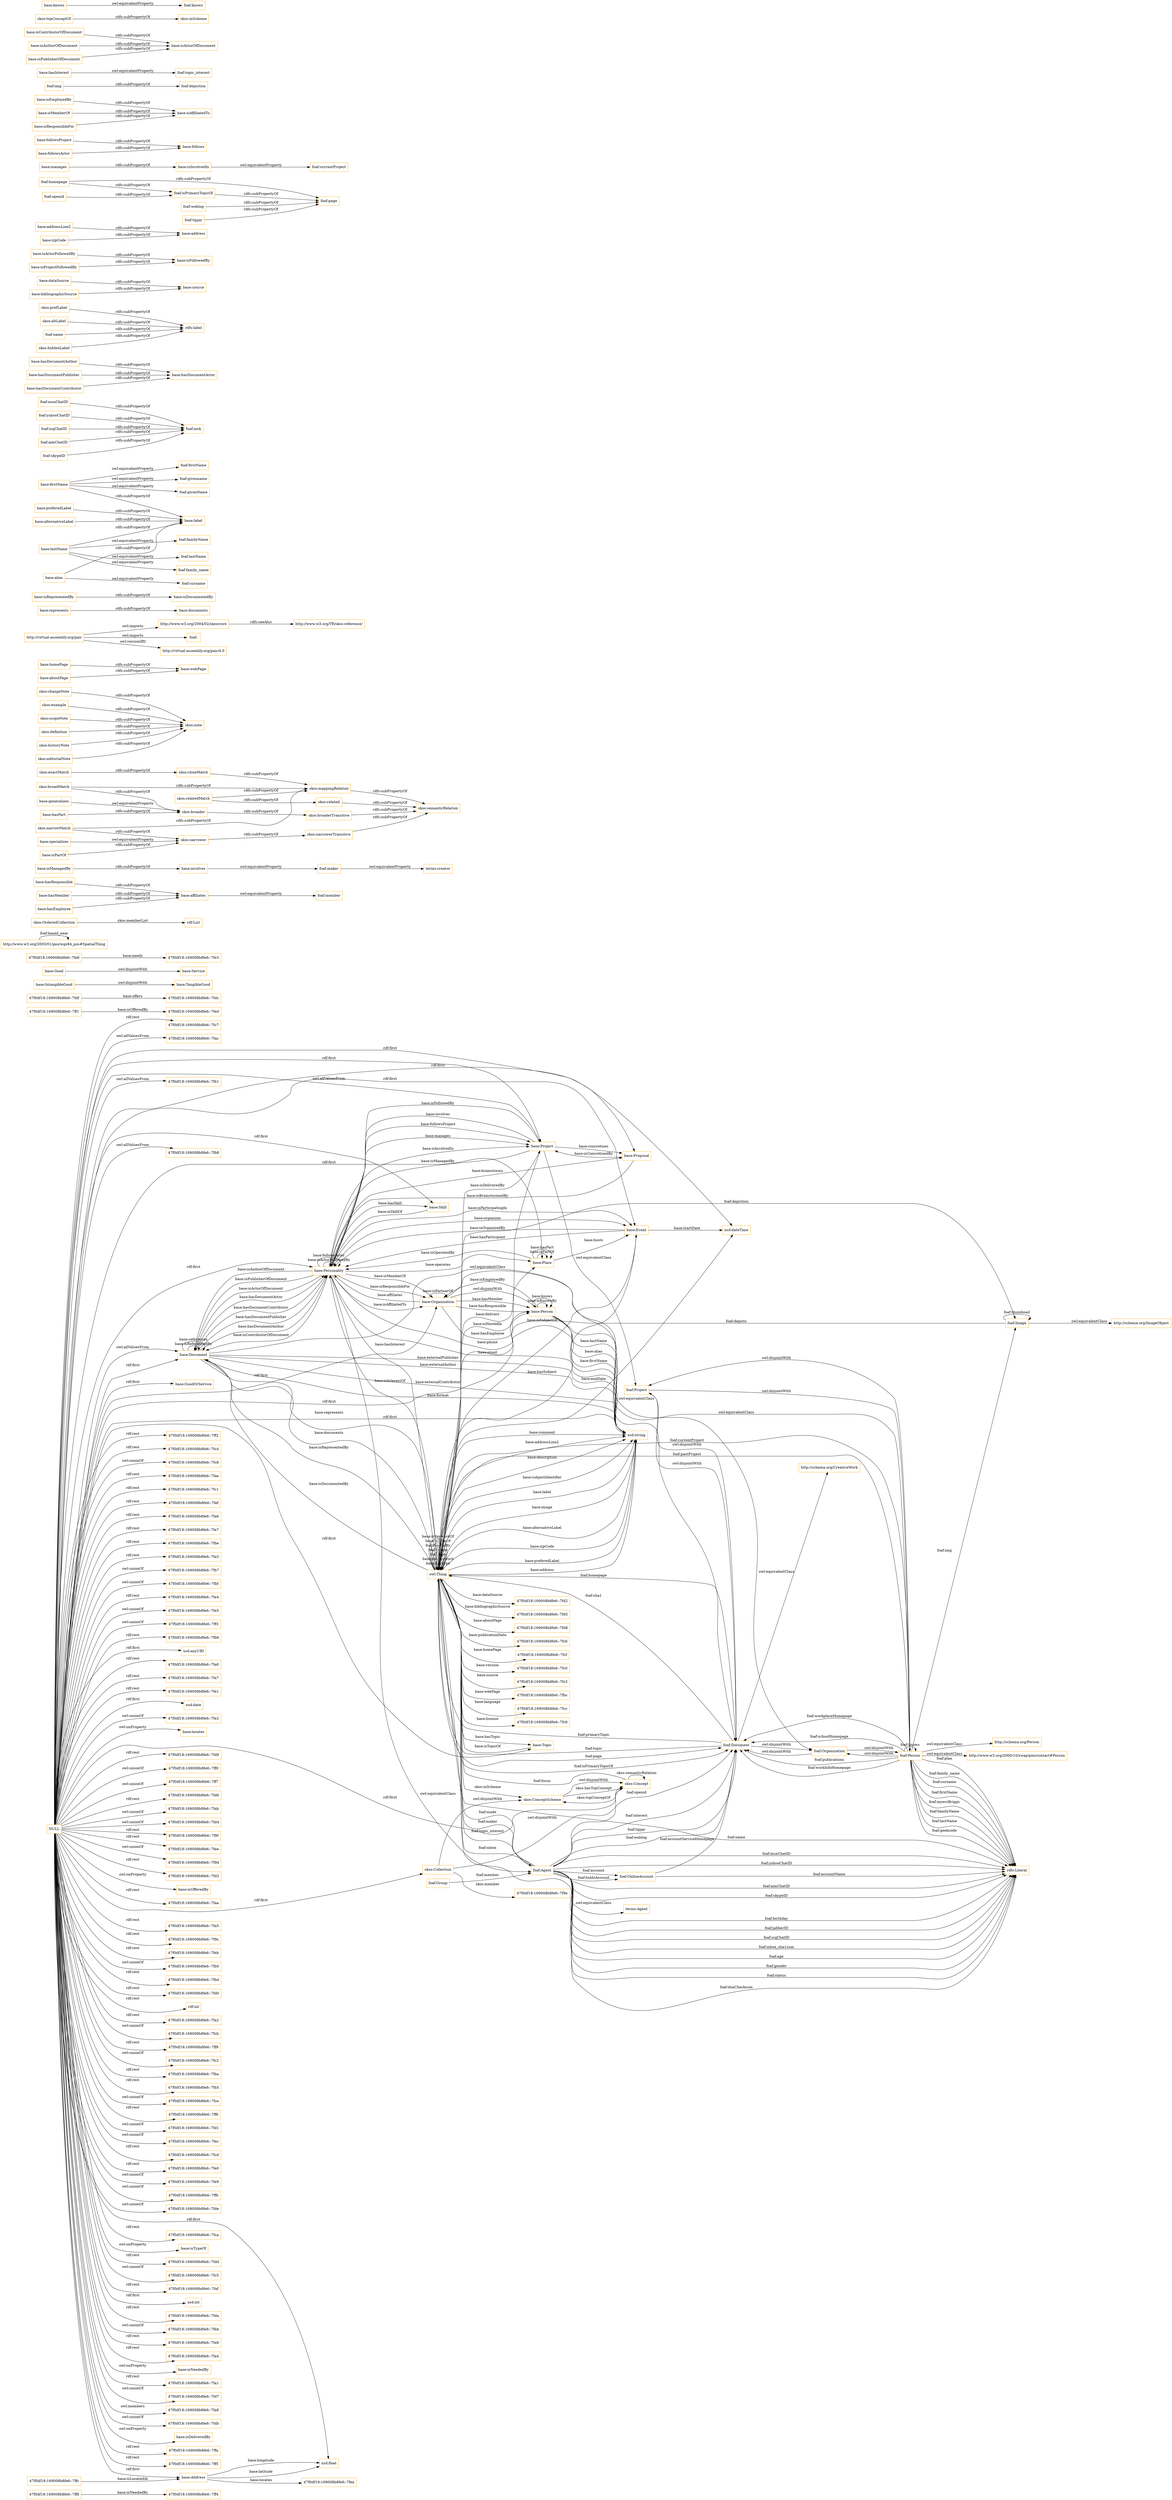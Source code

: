 digraph ar2dtool_diagram { 
rankdir=LR;
size="1501"
node [shape = rectangle, color="orange"]; "47f0df18:169008b8fe6:-7ff8" "47f0df18:169008b8fe6:-7fac" "base:Document" "47f0df18:169008b8fe6:-7ff1" "base:Project" "47f0df18:169008b8fe6:-7fdf" "47f0df18:169008b8fe6:-7fb1" "base:Proposal" "base:Personality" "base:Place" "47f0df18:169008b8fe6:-7fb8" "base:Organization" "base:Skill" "base:TangibleGood" "47f0df18:169008b8fe6:-7ffc" "47f0df18:169008b8fe6:-7ff4" "base:Address" "base:Person" "base:Good" "base:GoodOrService" "47f0df18:169008b8fe6:-7fed" "47f0df18:169008b8fe6:-7fea" "base:Service" "base:IntangibleGood" "47f0df18:169008b8fe6:-7fe3" "47f0df18:169008b8fe6:-7fe6" "47f0df18:169008b8fe6:-7fdc" "base:Event" "base:Topic" "foaf:Image" "foaf:Project" "foaf:Agent" "foaf:Document" "http://www.w3.org/2003/01/geo/wgs84_pos#SpatialThing" "foaf:OnlineAccount" "foaf:Person" "foaf:Organization" "foaf:Group" "47f0df18:169008b8fe6:-7f9e" "skos:OrderedCollection" "skos:Collection" "skos:ConceptScheme" "skos:Concept" ; /*classes style*/
	"base:hasResponsible" -> "base:affiliates" [ label = "rdfs:subPropertyOf" ];
	"base:Person" -> "foaf:Person" [ label = "owl:equivalentClass" ];
	"foaf:maker" -> "terms:creator" [ label = "owl:equivalentProperty" ];
	"skos:closeMatch" -> "skos:mappingRelation" [ label = "rdfs:subPropertyOf" ];
	"skos:changeNote" -> "skos:note" [ label = "rdfs:subPropertyOf" ];
	"base:homePage" -> "base:webPage" [ label = "rdfs:subPropertyOf" ];
	"http://www.w3.org/2004/02/skos/core" -> "http://www.w3.org/TR/skos-reference/" [ label = "rdfs:seeAlso" ];
	"skos:related" -> "skos:semanticRelation" [ label = "rdfs:subPropertyOf" ];
	"base:represents" -> "base:documents" [ label = "rdfs:subPropertyOf" ];
	"base:isRepresentedBy" -> "base:isDocumentedBy" [ label = "rdfs:subPropertyOf" ];
	"skos:example" -> "skos:note" [ label = "rdfs:subPropertyOf" ];
	"base:firstName" -> "foaf:firstName" [ label = "owl:equivalentProperty" ];
	"base:firstName" -> "foaf:givenname" [ label = "owl:equivalentProperty" ];
	"base:firstName" -> "foaf:givenName" [ label = "owl:equivalentProperty" ];
	"base:firstName" -> "base:label" [ label = "rdfs:subPropertyOf" ];
	"foaf:msnChatID" -> "foaf:nick" [ label = "rdfs:subPropertyOf" ];
	"foaf:yahooChatID" -> "foaf:nick" [ label = "rdfs:subPropertyOf" ];
	"skos:exactMatch" -> "skos:closeMatch" [ label = "rdfs:subPropertyOf" ];
	"skos:broaderTransitive" -> "skos:semanticRelation" [ label = "rdfs:subPropertyOf" ];
	"skos:narrower" -> "skos:narrowerTransitive" [ label = "rdfs:subPropertyOf" ];
	"base:hasMember" -> "base:affiliates" [ label = "rdfs:subPropertyOf" ];
	"skos:Collection" -> "skos:ConceptScheme" [ label = "owl:disjointWith" ];
	"skos:Collection" -> "skos:Concept" [ label = "owl:disjointWith" ];
	"base:hasDocumentAuthor" -> "base:hasDocumentActor" [ label = "rdfs:subPropertyOf" ];
	"base:preferedLabel" -> "base:label" [ label = "rdfs:subPropertyOf" ];
	"skos:ConceptScheme" -> "skos:Concept" [ label = "owl:disjointWith" ];
	"skos:scopeNote" -> "skos:note" [ label = "rdfs:subPropertyOf" ];
	"skos:prefLabel" -> "rdfs:label" [ label = "rdfs:subPropertyOf" ];
	"base:dataSource" -> "base:source" [ label = "rdfs:subPropertyOf" ];
	"skos:broadMatch" -> "skos:broader" [ label = "rdfs:subPropertyOf" ];
	"skos:broadMatch" -> "skos:mappingRelation" [ label = "rdfs:subPropertyOf" ];
	"foaf:Person" -> "foaf:Project" [ label = "owl:disjointWith" ];
	"foaf:Person" -> "http://schema.org/Person" [ label = "owl:equivalentClass" ];
	"foaf:Person" -> "http://www.w3.org/2000/10/swap/pim/contact#Person" [ label = "owl:equivalentClass" ];
	"foaf:Person" -> "foaf:Organization" [ label = "owl:disjointWith" ];
	"base:alternativeLabel" -> "base:label" [ label = "rdfs:subPropertyOf" ];
	"skos:narrowMatch" -> "skos:narrower" [ label = "rdfs:subPropertyOf" ];
	"skos:narrowMatch" -> "skos:mappingRelation" [ label = "rdfs:subPropertyOf" ];
	"base:isActorFollowedBy" -> "base:isFollowedBy" [ label = "rdfs:subPropertyOf" ];
	"base:Good" -> "base:Service" [ label = "owl:disjointWith" ];
	"skos:narrowerTransitive" -> "skos:semanticRelation" [ label = "rdfs:subPropertyOf" ];
	"skos:altLabel" -> "rdfs:label" [ label = "rdfs:subPropertyOf" ];
	"foaf:icqChatID" -> "foaf:nick" [ label = "rdfs:subPropertyOf" ];
	"foaf:name" -> "rdfs:label" [ label = "rdfs:subPropertyOf" ];
	"foaf:Project" -> "foaf:Document" [ label = "owl:disjointWith" ];
	"foaf:Project" -> "foaf:Person" [ label = "owl:disjointWith" ];
	"base:addressLine2" -> "base:address" [ label = "rdfs:subPropertyOf" ];
	"skos:hiddenLabel" -> "rdfs:label" [ label = "rdfs:subPropertyOf" ];
	"base:specializes" -> "skos:narrower" [ label = "owl:equivalentProperty" ];
	"foaf:homepage" -> "foaf:page" [ label = "rdfs:subPropertyOf" ];
	"foaf:homepage" -> "foaf:isPrimaryTopicOf" [ label = "rdfs:subPropertyOf" ];
	"foaf:weblog" -> "foaf:page" [ label = "rdfs:subPropertyOf" ];
	"base:Organization" -> "base:Person" [ label = "owl:disjointWith" ];
	"base:Organization" -> "foaf:Organization" [ label = "owl:equivalentClass" ];
	"base:isInvolvedIn" -> "foaf:currentProject" [ label = "owl:equivalentProperty" ];
	"foaf:Image" -> "http://schema.org/ImageObject" [ label = "owl:equivalentClass" ];
	"base:isProjectFollowedBy" -> "base:isFollowedBy" [ label = "rdfs:subPropertyOf" ];
	"foaf:isPrimaryTopicOf" -> "foaf:page" [ label = "rdfs:subPropertyOf" ];
	"base:hasPart" -> "skos:broader" [ label = "rdfs:subPropertyOf" ];
	"foaf:Document" -> "foaf:Project" [ label = "owl:disjointWith" ];
	"foaf:Document" -> "foaf:Organization" [ label = "owl:disjointWith" ];
	"foaf:Document" -> "http://schema.org/CreativeWork" [ label = "owl:equivalentClass" ];
	"base:affiliates" -> "foaf:member" [ label = "owl:equivalentProperty" ];
	"base:Document" -> "foaf:Document" [ label = "owl:equivalentClass" ];
	"base:followsProject" -> "base:follows" [ label = "rdfs:subPropertyOf" ];
	"base:lastName" -> "base:label" [ label = "rdfs:subPropertyOf" ];
	"base:lastName" -> "foaf:familyName" [ label = "owl:equivalentProperty" ];
	"base:lastName" -> "foaf:lastName" [ label = "owl:equivalentProperty" ];
	"base:lastName" -> "foaf:family_name" [ label = "owl:equivalentProperty" ];
	"base:IntangibleGood" -> "base:TangibleGood" [ label = "owl:disjointWith" ];
	"foaf:aimChatID" -> "foaf:nick" [ label = "rdfs:subPropertyOf" ];
	"base:isEmployedBy" -> "base:isAffiliatedTo" [ label = "rdfs:subPropertyOf" ];
	"foaf:openid" -> "foaf:isPrimaryTopicOf" [ label = "rdfs:subPropertyOf" ];
	"base:zipCode" -> "base:address" [ label = "rdfs:subPropertyOf" ];
	"base:involves" -> "foaf:maker" [ label = "owl:equivalentProperty" ];
	"base:alias" -> "base:label" [ label = "rdfs:subPropertyOf" ];
	"base:alias" -> "foaf:surname" [ label = "owl:equivalentProperty" ];
	"base:bibliographicSource" -> "base:source" [ label = "rdfs:subPropertyOf" ];
	"base:followsActor" -> "base:follows" [ label = "rdfs:subPropertyOf" ];
	"base:manages" -> "base:isInvolvedIn" [ label = "rdfs:subPropertyOf" ];
	"foaf:Agent" -> "terms:Agent" [ label = "owl:equivalentClass" ];
	"base:Project" -> "foaf:Project" [ label = "owl:equivalentClass" ];
	"skos:definition" -> "skos:note" [ label = "rdfs:subPropertyOf" ];
	"skos:historyNote" -> "skos:note" [ label = "rdfs:subPropertyOf" ];
	"foaf:Organization" -> "foaf:Document" [ label = "owl:disjointWith" ];
	"foaf:Organization" -> "foaf:Person" [ label = "owl:disjointWith" ];
	"base:isMemberOf" -> "base:isAffiliatedTo" [ label = "rdfs:subPropertyOf" ];
	"base:aboutPage" -> "base:webPage" [ label = "rdfs:subPropertyOf" ];
	"foaf:img" -> "foaf:depiction" [ label = "rdfs:subPropertyOf" ];
	"foaf:skypeID" -> "foaf:nick" [ label = "rdfs:subPropertyOf" ];
	"NULL" -> "47f0df18:169008b8fe6:-7ff2" [ label = "rdf:rest" ];
	"NULL" -> "47f0df18:169008b8fe6:-7fc4" [ label = "rdf:rest" ];
	"NULL" -> "47f0df18:169008b8fe6:-7fc8" [ label = "owl:unionOf" ];
	"NULL" -> "base:Proposal" [ label = "rdf:first" ];
	"NULL" -> "47f0df18:169008b8fe6:-7fb1" [ label = "owl:allValuesFrom" ];
	"NULL" -> "47f0df18:169008b8fe6:-7fae" [ label = "rdf:rest" ];
	"NULL" -> "47f0df18:169008b8fe6:-7fc1" [ label = "rdf:rest" ];
	"NULL" -> "skos:Concept" [ label = "rdf:first" ];
	"NULL" -> "47f0df18:169008b8fe6:-7fef" [ label = "rdf:rest" ];
	"NULL" -> "47f0df18:169008b8fe6:-7fa6" [ label = "rdf:rest" ];
	"NULL" -> "base:Personality" [ label = "rdf:first" ];
	"NULL" -> "47f0df18:169008b8fe6:-7fe7" [ label = "rdf:rest" ];
	"NULL" -> "base:Address" [ label = "rdf:first" ];
	"NULL" -> "47f0df18:169008b8fe6:-7fbe" [ label = "rdf:rest" ];
	"NULL" -> "base:GoodOrService" [ label = "rdf:first" ];
	"NULL" -> "base:Document" [ label = "rdf:first" ];
	"NULL" -> "47f0df18:169008b8fe6:-7fa3" [ label = "rdf:rest" ];
	"NULL" -> "47f0df18:169008b8fe6:-7fb7" [ label = "owl:unionOf" ];
	"NULL" -> "47f0df18:169008b8fe6:-7fbf" [ label = "owl:unionOf" ];
	"NULL" -> "47f0df18:169008b8fe6:-7fe4" [ label = "rdf:rest" ];
	"NULL" -> "47f0df18:169008b8fe6:-7fe5" [ label = "owl:unionOf" ];
	"NULL" -> "47f0df18:169008b8fe6:-7ff3" [ label = "owl:unionOf" ];
	"NULL" -> "47f0df18:169008b8fe6:-7fb6" [ label = "rdf:rest" ];
	"NULL" -> "xsd:anyURI" [ label = "rdf:first" ];
	"NULL" -> "47f0df18:169008b8fe6:-7fa0" [ label = "rdf:rest" ];
	"NULL" -> "47f0df18:169008b8fe6:-7fa7" [ label = "rdf:rest" ];
	"NULL" -> "47f0df18:169008b8fe6:-7fe1" [ label = "rdf:rest" ];
	"NULL" -> "47f0df18:169008b8fe6:-7fac" [ label = "owl:allValuesFrom" ];
	"NULL" -> "xsd:date" [ label = "rdf:first" ];
	"NULL" -> "47f0df18:169008b8fe6:-7fe2" [ label = "owl:unionOf" ];
	"NULL" -> "base:locates" [ label = "owl:onProperty" ];
	"NULL" -> "xsd:string" [ label = "rdf:first" ];
	"NULL" -> "base:Organization" [ label = "rdf:first" ];
	"NULL" -> "47f0df18:169008b8fe6:-7fd9" [ label = "rdf:rest" ];
	"NULL" -> "base:Topic" [ label = "rdf:first" ];
	"NULL" -> "47f0df18:169008b8fe6:-7ff0" [ label = "owl:unionOf" ];
	"NULL" -> "47f0df18:169008b8fe6:-7ff7" [ label = "owl:unionOf" ];
	"NULL" -> "47f0df18:169008b8fe6:-7fd6" [ label = "rdf:rest" ];
	"NULL" -> "47f0df18:169008b8fe6:-7fab" [ label = "owl:unionOf" ];
	"NULL" -> "47f0df18:169008b8fe6:-7fd4" [ label = "owl:unionOf" ];
	"NULL" -> "47f0df18:169008b8fe6:-7f9f" [ label = "rdf:rest" ];
	"NULL" -> "47f0df18:169008b8fe6:-7fee" [ label = "rdf:rest" ];
	"NULL" -> "47f0df18:169008b8fe6:-7f9d" [ label = "owl:unionOf" ];
	"NULL" -> "47f0df18:169008b8fe6:-7fd3" [ label = "rdf:rest" ];
	"NULL" -> "base:isOfferedBy" [ label = "owl:onProperty" ];
	"NULL" -> "47f0df18:169008b8fe6:-7faa" [ label = "rdf:rest" ];
	"NULL" -> "47f0df18:169008b8fe6:-7fa5" [ label = "rdf:rest" ];
	"NULL" -> "47f0df18:169008b8fe6:-7f9c" [ label = "rdf:rest" ];
	"NULL" -> "47f0df18:169008b8fe6:-7feb" [ label = "rdf:rest" ];
	"NULL" -> "47f0df18:169008b8fe6:-7fb0" [ label = "owl:unionOf" ];
	"NULL" -> "47f0df18:169008b8fe6:-7fbd" [ label = "rdf:rest" ];
	"NULL" -> "47f0df18:169008b8fe6:-7fd0" [ label = "rdf:rest" ];
	"NULL" -> "rdf:nil" [ label = "rdf:rest" ];
	"NULL" -> "47f0df18:169008b8fe6:-7fa2" [ label = "rdf:rest" ];
	"NULL" -> "47f0df18:169008b8fe6:-7fcb" [ label = "owl:unionOf" ];
	"NULL" -> "47f0df18:169008b8fe6:-7ff9" [ label = "rdf:rest" ];
	"NULL" -> "47f0df18:169008b8fe6:-7fc2" [ label = "owl:unionOf" ];
	"NULL" -> "47f0df18:169008b8fe6:-7fba" [ label = "rdf:rest" ];
	"NULL" -> "47f0df18:169008b8fe6:-7fb5" [ label = "rdf:rest" ];
	"NULL" -> "47f0df18:169008b8fe6:-7fce" [ label = "owl:unionOf" ];
	"NULL" -> "47f0df18:169008b8fe6:-7ff6" [ label = "rdf:rest" ];
	"NULL" -> "47f0df18:169008b8fe6:-7fd1" [ label = "owl:unionOf" ];
	"NULL" -> "47f0df18:169008b8fe6:-7fec" [ label = "owl:unionOf" ];
	"NULL" -> "47f0df18:169008b8fe6:-7fcd" [ label = "rdf:rest" ];
	"NULL" -> "47f0df18:169008b8fe6:-7fe0" [ label = "rdf:rest" ];
	"NULL" -> "47f0df18:169008b8fe6:-7fe9" [ label = "owl:unionOf" ];
	"NULL" -> "xsd:float" [ label = "rdf:first" ];
	"NULL" -> "47f0df18:169008b8fe6:-7ffb" [ label = "owl:unionOf" ];
	"NULL" -> "47f0df18:169008b8fe6:-7fde" [ label = "owl:unionOf" ];
	"NULL" -> "xsd:dateTime" [ label = "rdf:first" ];
	"NULL" -> "47f0df18:169008b8fe6:-7fca" [ label = "rdf:rest" ];
	"NULL" -> "base:isTypeOf" [ label = "owl:onProperty" ];
	"NULL" -> "47f0df18:169008b8fe6:-7fdd" [ label = "rdf:rest" ];
	"NULL" -> "47f0df18:169008b8fe6:-7fc5" [ label = "owl:unionOf" ];
	"NULL" -> "base:Place" [ label = "rdf:first" ];
	"NULL" -> "47f0df18:169008b8fe6:-7faf" [ label = "rdf:rest" ];
	"NULL" -> "xsd:int" [ label = "rdf:first" ];
	"NULL" -> "47f0df18:169008b8fe6:-7fda" [ label = "rdf:rest" ];
	"NULL" -> "47f0df18:169008b8fe6:-7fbb" [ label = "owl:unionOf" ];
	"NULL" -> "47f0df18:169008b8fe6:-7fe8" [ label = "rdf:rest" ];
	"NULL" -> "base:Person" [ label = "rdf:first" ];
	"NULL" -> "47f0df18:169008b8fe6:-7fa4" [ label = "rdf:rest" ];
	"NULL" -> "base:isNeededBy" [ label = "owl:onProperty" ];
	"NULL" -> "base:Project" [ label = "rdf:first" ];
	"NULL" -> "base:Skill" [ label = "rdf:first" ];
	"NULL" -> "47f0df18:169008b8fe6:-7fa1" [ label = "rdf:rest" ];
	"NULL" -> "47f0df18:169008b8fe6:-7fd7" [ label = "owl:unionOf" ];
	"NULL" -> "47f0df18:169008b8fe6:-7fb8" [ label = "owl:allValuesFrom" ];
	"NULL" -> "base:Document" [ label = "owl:allValuesFrom" ];
	"NULL" -> "base:Event" [ label = "rdf:first" ];
	"NULL" -> "47f0df18:169008b8fe6:-7fa8" [ label = "owl:members" ];
	"NULL" -> "47f0df18:169008b8fe6:-7fdb" [ label = "owl:unionOf" ];
	"NULL" -> "base:isDeliveredBy" [ label = "owl:onProperty" ];
	"NULL" -> "47f0df18:169008b8fe6:-7ffa" [ label = "rdf:rest" ];
	"NULL" -> "47f0df18:169008b8fe6:-7ff5" [ label = "rdf:rest" ];
	"NULL" -> "47f0df18:169008b8fe6:-7fc7" [ label = "rdf:rest" ];
	"NULL" -> "skos:Collection" [ label = "rdf:first" ];
	"NULL" -> "base:Project" [ label = "owl:allValuesFrom" ];
	"base:generalizes" -> "skos:broader" [ label = "owl:equivalentProperty" ];
	"base:hasInterest" -> "foaf:topic_interest" [ label = "owl:equivalentProperty" ];
	"base:Personality" -> "foaf:Agent" [ label = "owl:equivalentClass" ];
	"base:isContributorOfDocument" -> "base:isActorOfDocument" [ label = "rdfs:subPropertyOf" ];
	"base:hasDocumentPublisher" -> "base:hasDocumentActor" [ label = "rdfs:subPropertyOf" ];
	"skos:topConceptOf" -> "skos:inScheme" [ label = "rdfs:subPropertyOf" ];
	"base:isResponsibleFor" -> "base:isAffiliatedTo" [ label = "rdfs:subPropertyOf" ];
	"base:isManagedBy" -> "base:involves" [ label = "rdfs:subPropertyOf" ];
	"http://virtual-assembly.org/pair" -> "foaf:" [ label = "owl:imports" ];
	"http://virtual-assembly.org/pair" -> "http://www.w3.org/2004/02/skos/core" [ label = "owl:imports" ];
	"http://virtual-assembly.org/pair" -> "http://virtual-assembly.org/pair/4.0" [ label = "owl:versionIRI" ];
	"base:isAuthorOfDocument" -> "base:isActorOfDocument" [ label = "rdfs:subPropertyOf" ];
	"base:hasDocumentContributor" -> "base:hasDocumentActor" [ label = "rdfs:subPropertyOf" ];
	"skos:relatedMatch" -> "skos:related" [ label = "rdfs:subPropertyOf" ];
	"skos:relatedMatch" -> "skos:mappingRelation" [ label = "rdfs:subPropertyOf" ];
	"skos:broader" -> "skos:broaderTransitive" [ label = "rdfs:subPropertyOf" ];
	"base:hasEmployee" -> "base:affiliates" [ label = "rdfs:subPropertyOf" ];
	"skos:mappingRelation" -> "skos:semanticRelation" [ label = "rdfs:subPropertyOf" ];
	"skos:editorialNote" -> "skos:note" [ label = "rdfs:subPropertyOf" ];
	"base:isPartOf" -> "skos:narrower" [ label = "rdfs:subPropertyOf" ];
	"base:knows" -> "foaf:knows" [ label = "owl:equivalentProperty" ];
	"base:isPublisherOfDocument" -> "base:isActorOfDocument" [ label = "rdfs:subPropertyOf" ];
	"foaf:tipjar" -> "foaf:page" [ label = "rdfs:subPropertyOf" ];
	"owl:Thing" -> "rdfs:Literal" [ label = "foaf:name" ];
	"base:Personality" -> "base:Skill" [ label = "base:hasSkill" ];
	"owl:Thing" -> "foaf:Document" [ label = "foaf:page" ];
	"owl:Thing" -> "xsd:string" [ label = "base:alternativeLabel" ];
	"owl:Thing" -> "base:Personality" [ label = "base:isInterestOf" ];
	"foaf:Agent" -> "foaf:Document" [ label = "foaf:openid" ];
	"base:Person" -> "base:Person" [ label = "base:isKnownBy" ];
	"owl:Thing" -> "base:Event" [ label = "base:isSubjectOf" ];
	"owl:Thing" -> "rdfs:Literal" [ label = "foaf:dnaChecksum" ];
	"base:Proposal" -> "base:Project" [ label = "base:isConcretizedBy" ];
	"owl:Thing" -> "47f0df18:169008b8fe6:-7fd2" [ label = "base:dataSource" ];
	"owl:Thing" -> "xsd:string" [ label = "base:zipCode" ];
	"foaf:Person" -> "owl:Thing" [ label = "foaf:pastProject" ];
	"47f0df18:169008b8fe6:-7ff1" -> "47f0df18:169008b8fe6:-7fed" [ label = "base:isOfferedBy" ];
	"owl:Thing" -> "47f0df18:169008b8fe6:-7fd5" [ label = "base:bibliographicSource" ];
	"foaf:Person" -> "rdfs:Literal" [ label = "foaf:surname" ];
	"foaf:Person" -> "rdfs:Literal" [ label = "foaf:firstName" ];
	"base:Project" -> "base:Personality" [ label = "base:isManagedBy" ];
	"base:Project" -> "base:Proposal" [ label = "base:concretizes" ];
	"base:Person" -> "xsd:string" [ label = "base:lastName" ];
	"foaf:Agent" -> "owl:Thing" [ label = "foaf:topic_interest" ];
	"owl:Thing" -> "owl:Thing" [ label = "base:hasType" ];
	"owl:Thing" -> "xsd:string" [ label = "base:preferedLabel" ];
	"base:Document" -> "owl:Thing" [ label = "base:represents" ];
	"base:Personality" -> "base:Organization" [ label = "base:isAffiliatedTo" ];
	"base:Personality" -> "owl:Thing" [ label = "base:hasInterest" ];
	"owl:Thing" -> "47f0df18:169008b8fe6:-7fd8" [ label = "base:aboutPage" ];
	"http://www.w3.org/2003/01/geo/wgs84_pos#SpatialThing" -> "http://www.w3.org/2003/01/geo/wgs84_pos#SpatialThing" [ label = "foaf:based_near" ];
	"owl:Thing" -> "xsd:string" [ label = "base:address" ];
	"foaf:Agent" -> "foaf:OnlineAccount" [ label = "foaf:account" ];
	"base:Personality" -> "base:Event" [ label = "base:isParticipatingIn" ];
	"foaf:Agent" -> "rdfs:Literal" [ label = "foaf:gender" ];
	"base:Person" -> "base:Organization" [ label = "base:isEmployedBy" ];
	"base:Document" -> "base:Personality" [ label = "base:hasDocumentActor" ];
	"foaf:Agent" -> "rdfs:Literal" [ label = "foaf:status" ];
	"owl:Thing" -> "xsd:string" [ label = "base:comment" ];
	"owl:Thing" -> "foaf:Document" [ label = "foaf:homepage" ];
	"base:Place" -> "base:Place" [ label = "base:isPartOf" ];
	"owl:Thing" -> "47f0df18:169008b8fe6:-7fc6" [ label = "base:publicationDate" ];
	"foaf:Agent" -> "foaf:Document" [ label = "foaf:interest" ];
	"base:Place" -> "base:Event" [ label = "base:hosts" ];
	"47f0df18:169008b8fe6:-7fe6" -> "47f0df18:169008b8fe6:-7fe3" [ label = "base:needs" ];
	"owl:Thing" -> "owl:Thing" [ label = "base:hasKeyword" ];
	"foaf:Agent" -> "rdfs:Literal" [ label = "foaf:msnChatID" ];
	"base:Project" -> "owl:Thing" [ label = "base:delivers" ];
	"base:Personality" -> "base:Organization" [ label = "base:isMemberOf" ];
	"owl:Thing" -> "foaf:Agent" [ label = "foaf:maker" ];
	"skos:ConceptScheme" -> "skos:Concept" [ label = "skos:hasTopConcept" ];
	"foaf:Agent" -> "rdfs:Literal" [ label = "foaf:yahooChatID" ];
	"foaf:OnlineAccount" -> "foaf:Document" [ label = "foaf:accountServiceHomepage" ];
	"foaf:Person" -> "rdfs:Literal" [ label = "foaf:myersBriggs" ];
	"foaf:Person" -> "rdfs:Literal" [ label = "foaf:familyName" ];
	"base:Document" -> "xsd:string" [ label = "base:externalPublisher" ];
	"base:Person" -> "xsd:string" [ label = "base:alias" ];
	"foaf:Group" -> "foaf:Agent" [ label = "foaf:member" ];
	"foaf:Person" -> "foaf:Person" [ label = "foaf:knows" ];
	"owl:Thing" -> "owl:Thing" [ label = "foaf:logo" ];
	"base:Project" -> "base:Personality" [ label = "base:isFollowedBy" ];
	"foaf:Agent" -> "rdfs:Literal" [ label = "foaf:aimChatID" ];
	"skos:Concept" -> "skos:ConceptScheme" [ label = "skos:topConceptOf" ];
	"base:Organization" -> "base:Person" [ label = "base:hasMember" ];
	"owl:Thing" -> "owl:Thing" [ label = "foaf:theme" ];
	"skos:Collection" -> "47f0df18:169008b8fe6:-7f9e" [ label = "skos:member" ];
	"47f0df18:169008b8fe6:-7ffc" -> "base:Address" [ label = "base:isLocatedAt" ];
	"base:Document" -> "xsd:string" [ label = "base:externalAuthor" ];
	"owl:Thing" -> "47f0df18:169008b8fe6:-7fcf" [ label = "base:homePage" ];
	"base:Personality" -> "base:Event" [ label = "base:organizes" ];
	"base:Personality" -> "base:Document" [ label = "base:isContributorOfDocument" ];
	"owl:Thing" -> "47f0df18:169008b8fe6:-7fc0" [ label = "base:version" ];
	"foaf:Person" -> "owl:Thing" [ label = "foaf:currentProject" ];
	"base:Organization" -> "base:Person" [ label = "base:hasResponsible" ];
	"foaf:Agent" -> "rdfs:Literal" [ label = "foaf:skypeID" ];
	"base:Organization" -> "base:Organization" [ label = "base:isPartnerOf" ];
	"foaf:Person" -> "rdfs:Literal" [ label = "foaf:lastName" ];
	"47f0df18:169008b8fe6:-7ff8" -> "47f0df18:169008b8fe6:-7ff4" [ label = "base:isNeededBy" ];
	"base:Personality" -> "base:Project" [ label = "base:followsProject" ];
	"owl:Thing" -> "base:Document" [ label = "base:isDocumentedBy" ];
	"foaf:Agent" -> "rdfs:Literal" [ label = "foaf:birthday" ];
	"owl:Thing" -> "xsd:string" [ label = "base:addressLine2" ];
	"foaf:Image" -> "owl:Thing" [ label = "foaf:depicts" ];
	"owl:Thing" -> "47f0df18:169008b8fe6:-7fc3" [ label = "base:source" ];
	"base:Event" -> "base:Personality" [ label = "base:isOrganizedBy" ];
	"foaf:Document" -> "owl:Thing" [ label = "foaf:sha1" ];
	"base:Personality" -> "xsd:string" [ label = "base:phone" ];
	"base:Organization" -> "base:Person" [ label = "base:hasEmployee" ];
	"owl:Thing" -> "skos:ConceptScheme" [ label = "skos:inScheme" ];
	"foaf:Agent" -> "foaf:Document" [ label = "foaf:tipjar" ];
	"foaf:Person" -> "foaf:Document" [ label = "foaf:publications" ];
	"base:Topic" -> "owl:Thing" [ label = "base:isTopicOf" ];
	"base:Proposal" -> "base:Personality" [ label = "base:isBrainstormedBy" ];
	"skos:OrderedCollection" -> "rdf:List" [ label = "skos:memberList" ];
	"owl:Thing" -> "47f0df18:169008b8fe6:-7fbc" [ label = "base:webPage" ];
	"base:Person" -> "base:Person" [ label = "base:knows" ];
	"base:Event" -> "base:Personality" [ label = "base:hasParticipant" ];
	"owl:Thing" -> "47f0df18:169008b8fe6:-7fcc" [ label = "base:language" ];
	"base:Personality" -> "base:Personality" [ label = "base:isActorFollowedBy" ];
	"base:Event" -> "xsd:dateTime" [ label = "base:startDate" ];
	"owl:Thing" -> "xsd:string" [ label = "base:description" ];
	"owl:Thing" -> "base:Project" [ label = "base:isDeliveredBy" ];
	"base:Personality" -> "base:Project" [ label = "base:manages" ];
	"owl:Thing" -> "owl:Thing" [ label = "foaf:fundedBy" ];
	"47f0df18:169008b8fe6:-7fdf" -> "47f0df18:169008b8fe6:-7fdc" [ label = "base:offers" ];
	"base:Personality" -> "base:Personality" [ label = "base:followsActor" ];
	"base:Organization" -> "base:Personality" [ label = "base:affiliates" ];
	"foaf:Person" -> "foaf:Image" [ label = "foaf:img" ];
	"base:Document" -> "xsd:string" [ label = "base:externalContributor" ];
	"base:Person" -> "xsd:string" [ label = "base:firstName" ];
	"foaf:Agent" -> "rdfs:Literal" [ label = "foaf:jabberID" ];
	"base:Document" -> "xsd:string" [ label = "base:format" ];
	"skos:Concept" -> "skos:Concept" [ label = "skos:semanticRelation" ];
	"base:Document" -> "base:Personality" [ label = "base:hasDocumentContributor" ];
	"base:Address" -> "47f0df18:169008b8fe6:-7fea" [ label = "base:locates" ];
	"foaf:Person" -> "foaf:Document" [ label = "foaf:workInfoHomepage" ];
	"owl:Thing" -> "xsd:string" [ label = "base:subjectIdentifier" ];
	"foaf:Agent" -> "rdfs:Literal" [ label = "foaf:icqChatID" ];
	"base:Project" -> "base:Personality" [ label = "base:involves" ];
	"foaf:Agent" -> "foaf:Document" [ label = "foaf:weblog" ];
	"foaf:Person" -> "foaf:Document" [ label = "foaf:workplaceHomepage" ];
	"base:Personality" -> "base:Project" [ label = "base:isInvolvedIn" ];
	"owl:Thing" -> "47f0df18:169008b8fe6:-7fc9" [ label = "base:license" ];
	"foaf:Person" -> "foaf:Document" [ label = "foaf:schoolHomepage" ];
	"base:Personality" -> "xsd:string" [ label = "base:email" ];
	"base:Personality" -> "base:Document" [ label = "base:isAuthorOfDocument" ];
	"base:Event" -> "owl:Thing" [ label = "base:hasSubject" ];
	"foaf:Agent" -> "foaf:OnlineAccount" [ label = "foaf:holdsAccount" ];
	"base:Address" -> "xsd:float" [ label = "base:longitude" ];
	"owl:Thing" -> "base:Topic" [ label = "base:hasTopic" ];
	"owl:Thing" -> "foaf:Document" [ label = "foaf:isPrimaryTopicOf" ];
	"foaf:Image" -> "foaf:Image" [ label = "foaf:thumbnail" ];
	"base:Skill" -> "base:Personality" [ label = "base:isSkillOf" ];
	"base:Document" -> "base:Document" [ label = "base:isReferencedBy" ];
	"owl:Thing" -> "base:Place" [ label = "base:isHostedIn" ];
	"base:Personality" -> "base:Organization" [ label = "base:isResponsibleFor" ];
	"owl:Thing" -> "base:Document" [ label = "base:isRepresentedBy" ];
	"base:Document" -> "owl:Thing" [ label = "base:documents" ];
	"owl:Thing" -> "xsd:string" [ label = "base:label" ];
	"base:Personality" -> "base:Document" [ label = "base:isPublisherOfDocument" ];
	"skos:Concept" -> "owl:Thing" [ label = "foaf:focus" ];
	"foaf:Document" -> "owl:Thing" [ label = "foaf:primaryTopic" ];
	"owl:Thing" -> "xsd:string" [ label = "base:image" ];
	"foaf:Agent" -> "owl:Thing" [ label = "foaf:mbox" ];
	"owl:Thing" -> "owl:Thing" [ label = "base:isTypeOf" ];
	"base:Address" -> "xsd:float" [ label = "base:latitude" ];
	"base:Personality" -> "base:Document" [ label = "base:isActorOfDocument" ];
	"base:Place" -> "base:Place" [ label = "base:hasPart" ];
	"base:Document" -> "base:Personality" [ label = "base:hasDocumentPublisher" ];
	"base:Place" -> "base:Personality" [ label = "base:isOperatedBy" ];
	"base:Personality" -> "base:Place" [ label = "base:operates" ];
	"foaf:Person" -> "rdfs:Literal" [ label = "foaf:geekcode" ];
	"foaf:Person" -> "rdfs:Literal" [ label = "foaf:plan" ];
	"foaf:Person" -> "rdfs:Literal" [ label = "foaf:family_name" ];
	"base:Document" -> "base:Personality" [ label = "base:hasDocumentAuthor" ];
	"owl:Thing" -> "xsd:dateTime" [ label = "base:endDate" ];
	"owl:Thing" -> "foaf:Image" [ label = "foaf:depiction" ];
	"base:Personality" -> "base:Proposal" [ label = "base:brainstorms" ];
	"owl:Thing" -> "owl:Thing" [ label = "base:isKeywordOf" ];
	"foaf:Agent" -> "owl:Thing" [ label = "foaf:made" ];
	"foaf:Agent" -> "rdfs:Literal" [ label = "foaf:mbox_sha1sum" ];
	"foaf:OnlineAccount" -> "rdfs:Literal" [ label = "foaf:accountName" ];
	"base:Document" -> "base:Document" [ label = "base:references" ];
	"foaf:Agent" -> "rdfs:Literal" [ label = "foaf:age" ];
	"foaf:Document" -> "owl:Thing" [ label = "foaf:topic" ];

}
